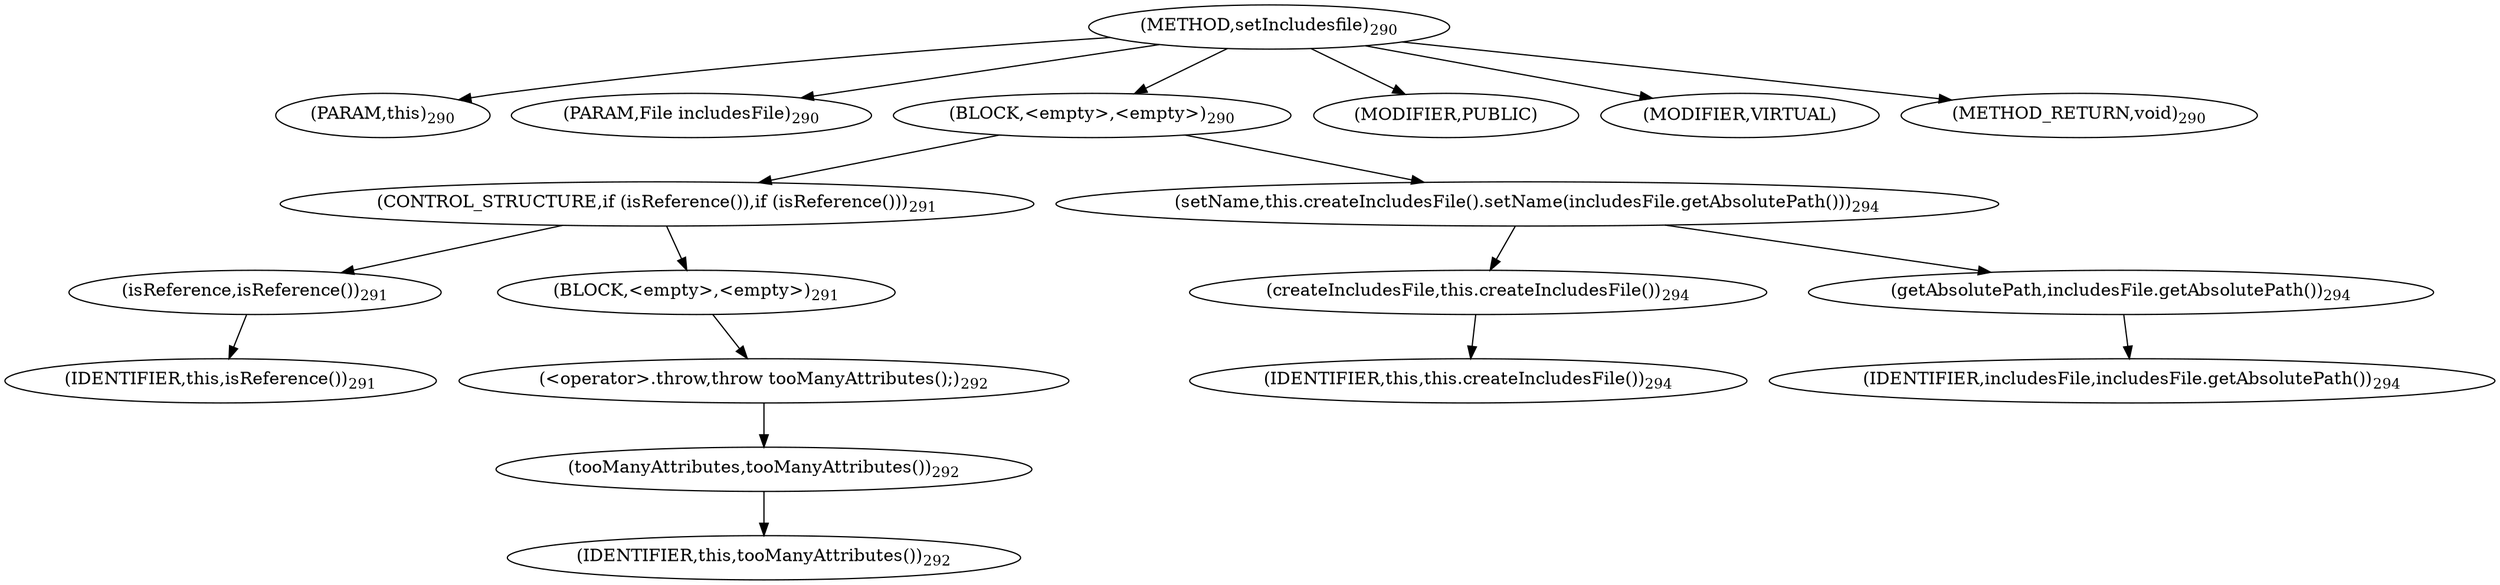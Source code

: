 digraph "setIncludesfile" {  
"621" [label = <(METHOD,setIncludesfile)<SUB>290</SUB>> ]
"71" [label = <(PARAM,this)<SUB>290</SUB>> ]
"622" [label = <(PARAM,File includesFile)<SUB>290</SUB>> ]
"623" [label = <(BLOCK,&lt;empty&gt;,&lt;empty&gt;)<SUB>290</SUB>> ]
"624" [label = <(CONTROL_STRUCTURE,if (isReference()),if (isReference()))<SUB>291</SUB>> ]
"625" [label = <(isReference,isReference())<SUB>291</SUB>> ]
"70" [label = <(IDENTIFIER,this,isReference())<SUB>291</SUB>> ]
"626" [label = <(BLOCK,&lt;empty&gt;,&lt;empty&gt;)<SUB>291</SUB>> ]
"627" [label = <(&lt;operator&gt;.throw,throw tooManyAttributes();)<SUB>292</SUB>> ]
"628" [label = <(tooManyAttributes,tooManyAttributes())<SUB>292</SUB>> ]
"72" [label = <(IDENTIFIER,this,tooManyAttributes())<SUB>292</SUB>> ]
"629" [label = <(setName,this.createIncludesFile().setName(includesFile.getAbsolutePath()))<SUB>294</SUB>> ]
"630" [label = <(createIncludesFile,this.createIncludesFile())<SUB>294</SUB>> ]
"73" [label = <(IDENTIFIER,this,this.createIncludesFile())<SUB>294</SUB>> ]
"631" [label = <(getAbsolutePath,includesFile.getAbsolutePath())<SUB>294</SUB>> ]
"632" [label = <(IDENTIFIER,includesFile,includesFile.getAbsolutePath())<SUB>294</SUB>> ]
"633" [label = <(MODIFIER,PUBLIC)> ]
"634" [label = <(MODIFIER,VIRTUAL)> ]
"635" [label = <(METHOD_RETURN,void)<SUB>290</SUB>> ]
  "621" -> "71" 
  "621" -> "622" 
  "621" -> "623" 
  "621" -> "633" 
  "621" -> "634" 
  "621" -> "635" 
  "623" -> "624" 
  "623" -> "629" 
  "624" -> "625" 
  "624" -> "626" 
  "625" -> "70" 
  "626" -> "627" 
  "627" -> "628" 
  "628" -> "72" 
  "629" -> "630" 
  "629" -> "631" 
  "630" -> "73" 
  "631" -> "632" 
}
